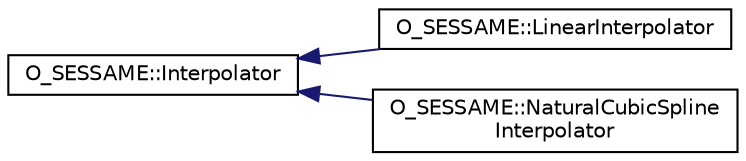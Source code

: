 digraph "Graphical Class Hierarchy"
{
 // LATEX_PDF_SIZE
  edge [fontname="Helvetica",fontsize="10",labelfontname="Helvetica",labelfontsize="10"];
  node [fontname="Helvetica",fontsize="10",shape=record];
  rankdir="LR";
  Node0 [label="O_SESSAME::Interpolator",height=0.2,width=0.4,color="black", fillcolor="white", style="filled",URL="$classO__SESSAME_1_1Interpolator.html",tooltip="Abstract interface to the set of interpolators."];
  Node0 -> Node1 [dir="back",color="midnightblue",fontsize="10",style="solid",fontname="Helvetica"];
  Node1 [label="O_SESSAME::LinearInterpolator",height=0.2,width=0.4,color="black", fillcolor="white", style="filled",URL="$classO__SESSAME_1_1LinearInterpolator.html",tooltip="Interpolates between a given set of data points to create a linear functional approximation."];
  Node0 -> Node2 [dir="back",color="midnightblue",fontsize="10",style="solid",fontname="Helvetica"];
  Node2 [label="O_SESSAME::NaturalCubicSpline\lInterpolator",height=0.2,width=0.4,color="black", fillcolor="white", style="filled",URL="$classO__SESSAME_1_1NaturalCubicSplineInterpolator.html",tooltip="Interpolates between a given set of data points to create a smooth function."];
}
